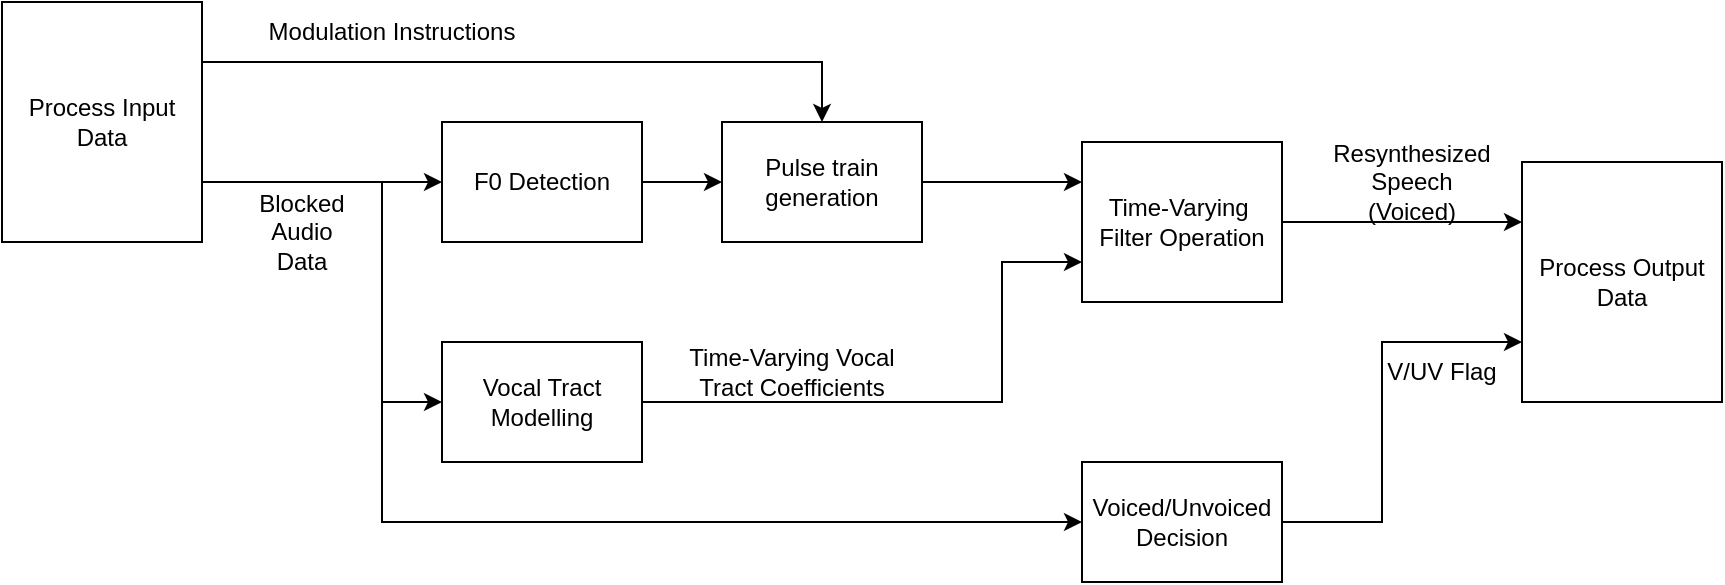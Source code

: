 <mxfile version="24.1.0" type="device">
  <diagram name="Page-1" id="5zp2nEmHKWxAs9zhoT1L">
    <mxGraphModel dx="913" dy="437" grid="1" gridSize="10" guides="1" tooltips="1" connect="1" arrows="1" fold="1" page="1" pageScale="1" pageWidth="850" pageHeight="1100" math="0" shadow="0">
      <root>
        <mxCell id="0" />
        <mxCell id="1" parent="0" />
        <mxCell id="TIJ_z79Tz0l1ImIDRKO6-3" value="" style="edgeStyle=orthogonalEdgeStyle;rounded=0;orthogonalLoop=1;jettySize=auto;html=1;exitX=1;exitY=0.75;exitDx=0;exitDy=0;" edge="1" parent="1" source="TIJ_z79Tz0l1ImIDRKO6-1" target="TIJ_z79Tz0l1ImIDRKO6-2">
          <mxGeometry relative="1" as="geometry" />
        </mxCell>
        <mxCell id="TIJ_z79Tz0l1ImIDRKO6-1" value="Process Input Data" style="rounded=0;whiteSpace=wrap;html=1;" vertex="1" parent="1">
          <mxGeometry x="140" y="60" width="100" height="120" as="geometry" />
        </mxCell>
        <mxCell id="TIJ_z79Tz0l1ImIDRKO6-8" value="" style="edgeStyle=orthogonalEdgeStyle;rounded=0;orthogonalLoop=1;jettySize=auto;html=1;" edge="1" parent="1" source="TIJ_z79Tz0l1ImIDRKO6-2" target="TIJ_z79Tz0l1ImIDRKO6-7">
          <mxGeometry relative="1" as="geometry" />
        </mxCell>
        <mxCell id="TIJ_z79Tz0l1ImIDRKO6-2" value="&lt;div&gt;F0 Detection&lt;/div&gt;" style="rounded=0;whiteSpace=wrap;html=1;" vertex="1" parent="1">
          <mxGeometry x="360" y="120" width="100" height="60" as="geometry" />
        </mxCell>
        <mxCell id="TIJ_z79Tz0l1ImIDRKO6-4" value="Voiced/Unvoiced Decision" style="rounded=0;whiteSpace=wrap;html=1;" vertex="1" parent="1">
          <mxGeometry x="680" y="290" width="100" height="60" as="geometry" />
        </mxCell>
        <mxCell id="TIJ_z79Tz0l1ImIDRKO6-6" value="" style="endArrow=classic;html=1;rounded=0;exitX=1;exitY=0.75;exitDx=0;exitDy=0;entryX=0;entryY=0.5;entryDx=0;entryDy=0;" edge="1" parent="1" source="TIJ_z79Tz0l1ImIDRKO6-1" target="TIJ_z79Tz0l1ImIDRKO6-4">
          <mxGeometry width="50" height="50" relative="1" as="geometry">
            <mxPoint x="310" y="260" as="sourcePoint" />
            <mxPoint x="360" y="210" as="targetPoint" />
            <Array as="points">
              <mxPoint x="330" y="150" />
              <mxPoint x="330" y="320" />
            </Array>
          </mxGeometry>
        </mxCell>
        <mxCell id="TIJ_z79Tz0l1ImIDRKO6-7" value="Pulse train generation" style="rounded=0;whiteSpace=wrap;html=1;" vertex="1" parent="1">
          <mxGeometry x="500" y="120" width="100" height="60" as="geometry" />
        </mxCell>
        <mxCell id="TIJ_z79Tz0l1ImIDRKO6-11" value="Vocal Tract Modelling" style="rounded=0;whiteSpace=wrap;html=1;" vertex="1" parent="1">
          <mxGeometry x="360" y="230" width="100" height="60" as="geometry" />
        </mxCell>
        <mxCell id="TIJ_z79Tz0l1ImIDRKO6-12" value="&lt;div&gt;Time-Varying&amp;nbsp;&lt;/div&gt;&lt;div&gt;Filter Operation&lt;/div&gt;" style="rounded=0;whiteSpace=wrap;html=1;" vertex="1" parent="1">
          <mxGeometry x="680" y="130" width="100" height="80" as="geometry" />
        </mxCell>
        <mxCell id="TIJ_z79Tz0l1ImIDRKO6-13" value="Blocked Audio Data" style="text;html=1;align=center;verticalAlign=middle;whiteSpace=wrap;rounded=0;" vertex="1" parent="1">
          <mxGeometry x="260" y="160" width="60" height="30" as="geometry" />
        </mxCell>
        <mxCell id="TIJ_z79Tz0l1ImIDRKO6-14" value="" style="endArrow=classic;html=1;rounded=0;exitX=1;exitY=0.5;exitDx=0;exitDy=0;entryX=0;entryY=0.25;entryDx=0;entryDy=0;" edge="1" parent="1" source="TIJ_z79Tz0l1ImIDRKO6-7" target="TIJ_z79Tz0l1ImIDRKO6-12">
          <mxGeometry width="50" height="50" relative="1" as="geometry">
            <mxPoint x="520" y="350" as="sourcePoint" />
            <mxPoint x="570" y="300" as="targetPoint" />
            <Array as="points">
              <mxPoint x="640" y="150" />
            </Array>
          </mxGeometry>
        </mxCell>
        <mxCell id="TIJ_z79Tz0l1ImIDRKO6-15" value="" style="endArrow=classic;html=1;rounded=0;exitX=1;exitY=0.5;exitDx=0;exitDy=0;entryX=0;entryY=0.75;entryDx=0;entryDy=0;" edge="1" parent="1" source="TIJ_z79Tz0l1ImIDRKO6-11" target="TIJ_z79Tz0l1ImIDRKO6-12">
          <mxGeometry width="50" height="50" relative="1" as="geometry">
            <mxPoint x="490" y="220" as="sourcePoint" />
            <mxPoint x="540" y="170" as="targetPoint" />
            <Array as="points">
              <mxPoint x="640" y="260" />
              <mxPoint x="640" y="190" />
            </Array>
          </mxGeometry>
        </mxCell>
        <mxCell id="TIJ_z79Tz0l1ImIDRKO6-16" value="" style="endArrow=classic;html=1;rounded=0;exitX=1;exitY=0.25;exitDx=0;exitDy=0;entryX=0.5;entryY=0;entryDx=0;entryDy=0;" edge="1" parent="1" source="TIJ_z79Tz0l1ImIDRKO6-1" target="TIJ_z79Tz0l1ImIDRKO6-7">
          <mxGeometry width="50" height="50" relative="1" as="geometry">
            <mxPoint x="330" y="100" as="sourcePoint" />
            <mxPoint x="380" y="50" as="targetPoint" />
            <Array as="points">
              <mxPoint x="550" y="90" />
            </Array>
          </mxGeometry>
        </mxCell>
        <mxCell id="TIJ_z79Tz0l1ImIDRKO6-17" value="Modulation Instructions" style="text;html=1;align=center;verticalAlign=middle;whiteSpace=wrap;rounded=0;" vertex="1" parent="1">
          <mxGeometry x="270" y="60" width="130" height="30" as="geometry" />
        </mxCell>
        <mxCell id="TIJ_z79Tz0l1ImIDRKO6-18" value="" style="endArrow=classic;html=1;rounded=0;exitX=1;exitY=0.75;exitDx=0;exitDy=0;entryX=0;entryY=0.5;entryDx=0;entryDy=0;" edge="1" parent="1" source="TIJ_z79Tz0l1ImIDRKO6-1" target="TIJ_z79Tz0l1ImIDRKO6-11">
          <mxGeometry width="50" height="50" relative="1" as="geometry">
            <mxPoint x="160" y="340" as="sourcePoint" />
            <mxPoint x="210" y="290" as="targetPoint" />
            <Array as="points">
              <mxPoint x="330" y="150" />
              <mxPoint x="330" y="260" />
            </Array>
          </mxGeometry>
        </mxCell>
        <mxCell id="TIJ_z79Tz0l1ImIDRKO6-22" value="Process Output Data" style="rounded=0;whiteSpace=wrap;html=1;" vertex="1" parent="1">
          <mxGeometry x="900" y="140" width="100" height="120" as="geometry" />
        </mxCell>
        <mxCell id="TIJ_z79Tz0l1ImIDRKO6-23" value="" style="endArrow=classic;html=1;rounded=0;exitX=1;exitY=0.5;exitDx=0;exitDy=0;entryX=0;entryY=0.75;entryDx=0;entryDy=0;" edge="1" parent="1" source="TIJ_z79Tz0l1ImIDRKO6-4" target="TIJ_z79Tz0l1ImIDRKO6-22">
          <mxGeometry width="50" height="50" relative="1" as="geometry">
            <mxPoint x="830" y="340" as="sourcePoint" />
            <mxPoint x="880" y="290" as="targetPoint" />
            <Array as="points">
              <mxPoint x="830" y="320" />
              <mxPoint x="830" y="230" />
            </Array>
          </mxGeometry>
        </mxCell>
        <mxCell id="TIJ_z79Tz0l1ImIDRKO6-24" value="" style="endArrow=classic;html=1;rounded=0;entryX=0;entryY=0.25;entryDx=0;entryDy=0;exitX=1;exitY=0.5;exitDx=0;exitDy=0;" edge="1" parent="1" source="TIJ_z79Tz0l1ImIDRKO6-12" target="TIJ_z79Tz0l1ImIDRKO6-22">
          <mxGeometry width="50" height="50" relative="1" as="geometry">
            <mxPoint x="820" y="100" as="sourcePoint" />
            <mxPoint x="870" y="50" as="targetPoint" />
            <Array as="points">
              <mxPoint x="820" y="170" />
            </Array>
          </mxGeometry>
        </mxCell>
        <mxCell id="TIJ_z79Tz0l1ImIDRKO6-25" value="&lt;div&gt;Resynthesized&lt;/div&gt;&lt;div&gt;Speech (Voiced)&lt;br&gt;&lt;/div&gt;" style="text;html=1;align=center;verticalAlign=middle;whiteSpace=wrap;rounded=0;" vertex="1" parent="1">
          <mxGeometry x="800" y="130" width="90" height="40" as="geometry" />
        </mxCell>
        <mxCell id="TIJ_z79Tz0l1ImIDRKO6-26" value="V/UV Flag" style="text;html=1;align=center;verticalAlign=middle;whiteSpace=wrap;rounded=0;" vertex="1" parent="1">
          <mxGeometry x="830" y="230" width="60" height="30" as="geometry" />
        </mxCell>
        <mxCell id="TIJ_z79Tz0l1ImIDRKO6-27" value="Time-Varying Vocal Tract Coefficients" style="text;html=1;align=center;verticalAlign=middle;whiteSpace=wrap;rounded=0;" vertex="1" parent="1">
          <mxGeometry x="480" y="230" width="110" height="30" as="geometry" />
        </mxCell>
      </root>
    </mxGraphModel>
  </diagram>
</mxfile>
